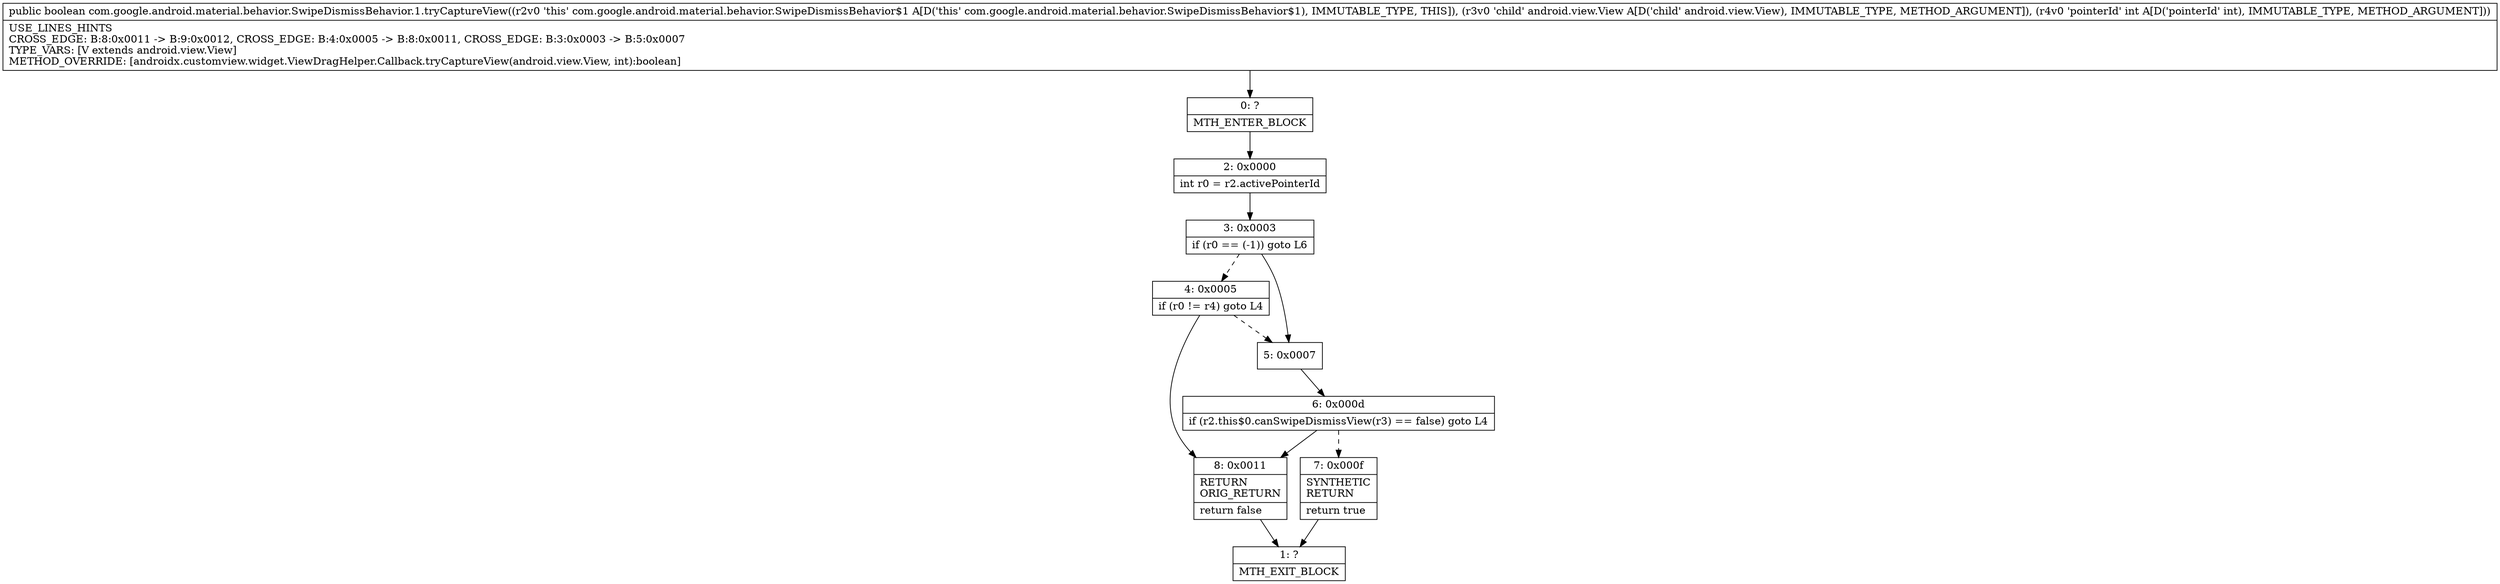 digraph "CFG forcom.google.android.material.behavior.SwipeDismissBehavior.1.tryCaptureView(Landroid\/view\/View;I)Z" {
Node_0 [shape=record,label="{0\:\ ?|MTH_ENTER_BLOCK\l}"];
Node_2 [shape=record,label="{2\:\ 0x0000|int r0 = r2.activePointerId\l}"];
Node_3 [shape=record,label="{3\:\ 0x0003|if (r0 == (\-1)) goto L6\l}"];
Node_4 [shape=record,label="{4\:\ 0x0005|if (r0 != r4) goto L4\l}"];
Node_8 [shape=record,label="{8\:\ 0x0011|RETURN\lORIG_RETURN\l|return false\l}"];
Node_1 [shape=record,label="{1\:\ ?|MTH_EXIT_BLOCK\l}"];
Node_5 [shape=record,label="{5\:\ 0x0007}"];
Node_6 [shape=record,label="{6\:\ 0x000d|if (r2.this$0.canSwipeDismissView(r3) == false) goto L4\l}"];
Node_7 [shape=record,label="{7\:\ 0x000f|SYNTHETIC\lRETURN\l|return true\l}"];
MethodNode[shape=record,label="{public boolean com.google.android.material.behavior.SwipeDismissBehavior.1.tryCaptureView((r2v0 'this' com.google.android.material.behavior.SwipeDismissBehavior$1 A[D('this' com.google.android.material.behavior.SwipeDismissBehavior$1), IMMUTABLE_TYPE, THIS]), (r3v0 'child' android.view.View A[D('child' android.view.View), IMMUTABLE_TYPE, METHOD_ARGUMENT]), (r4v0 'pointerId' int A[D('pointerId' int), IMMUTABLE_TYPE, METHOD_ARGUMENT]))  | USE_LINES_HINTS\lCROSS_EDGE: B:8:0x0011 \-\> B:9:0x0012, CROSS_EDGE: B:4:0x0005 \-\> B:8:0x0011, CROSS_EDGE: B:3:0x0003 \-\> B:5:0x0007\lTYPE_VARS: [V extends android.view.View]\lMETHOD_OVERRIDE: [androidx.customview.widget.ViewDragHelper.Callback.tryCaptureView(android.view.View, int):boolean]\l}"];
MethodNode -> Node_0;Node_0 -> Node_2;
Node_2 -> Node_3;
Node_3 -> Node_4[style=dashed];
Node_3 -> Node_5;
Node_4 -> Node_5[style=dashed];
Node_4 -> Node_8;
Node_8 -> Node_1;
Node_5 -> Node_6;
Node_6 -> Node_7[style=dashed];
Node_6 -> Node_8;
Node_7 -> Node_1;
}

